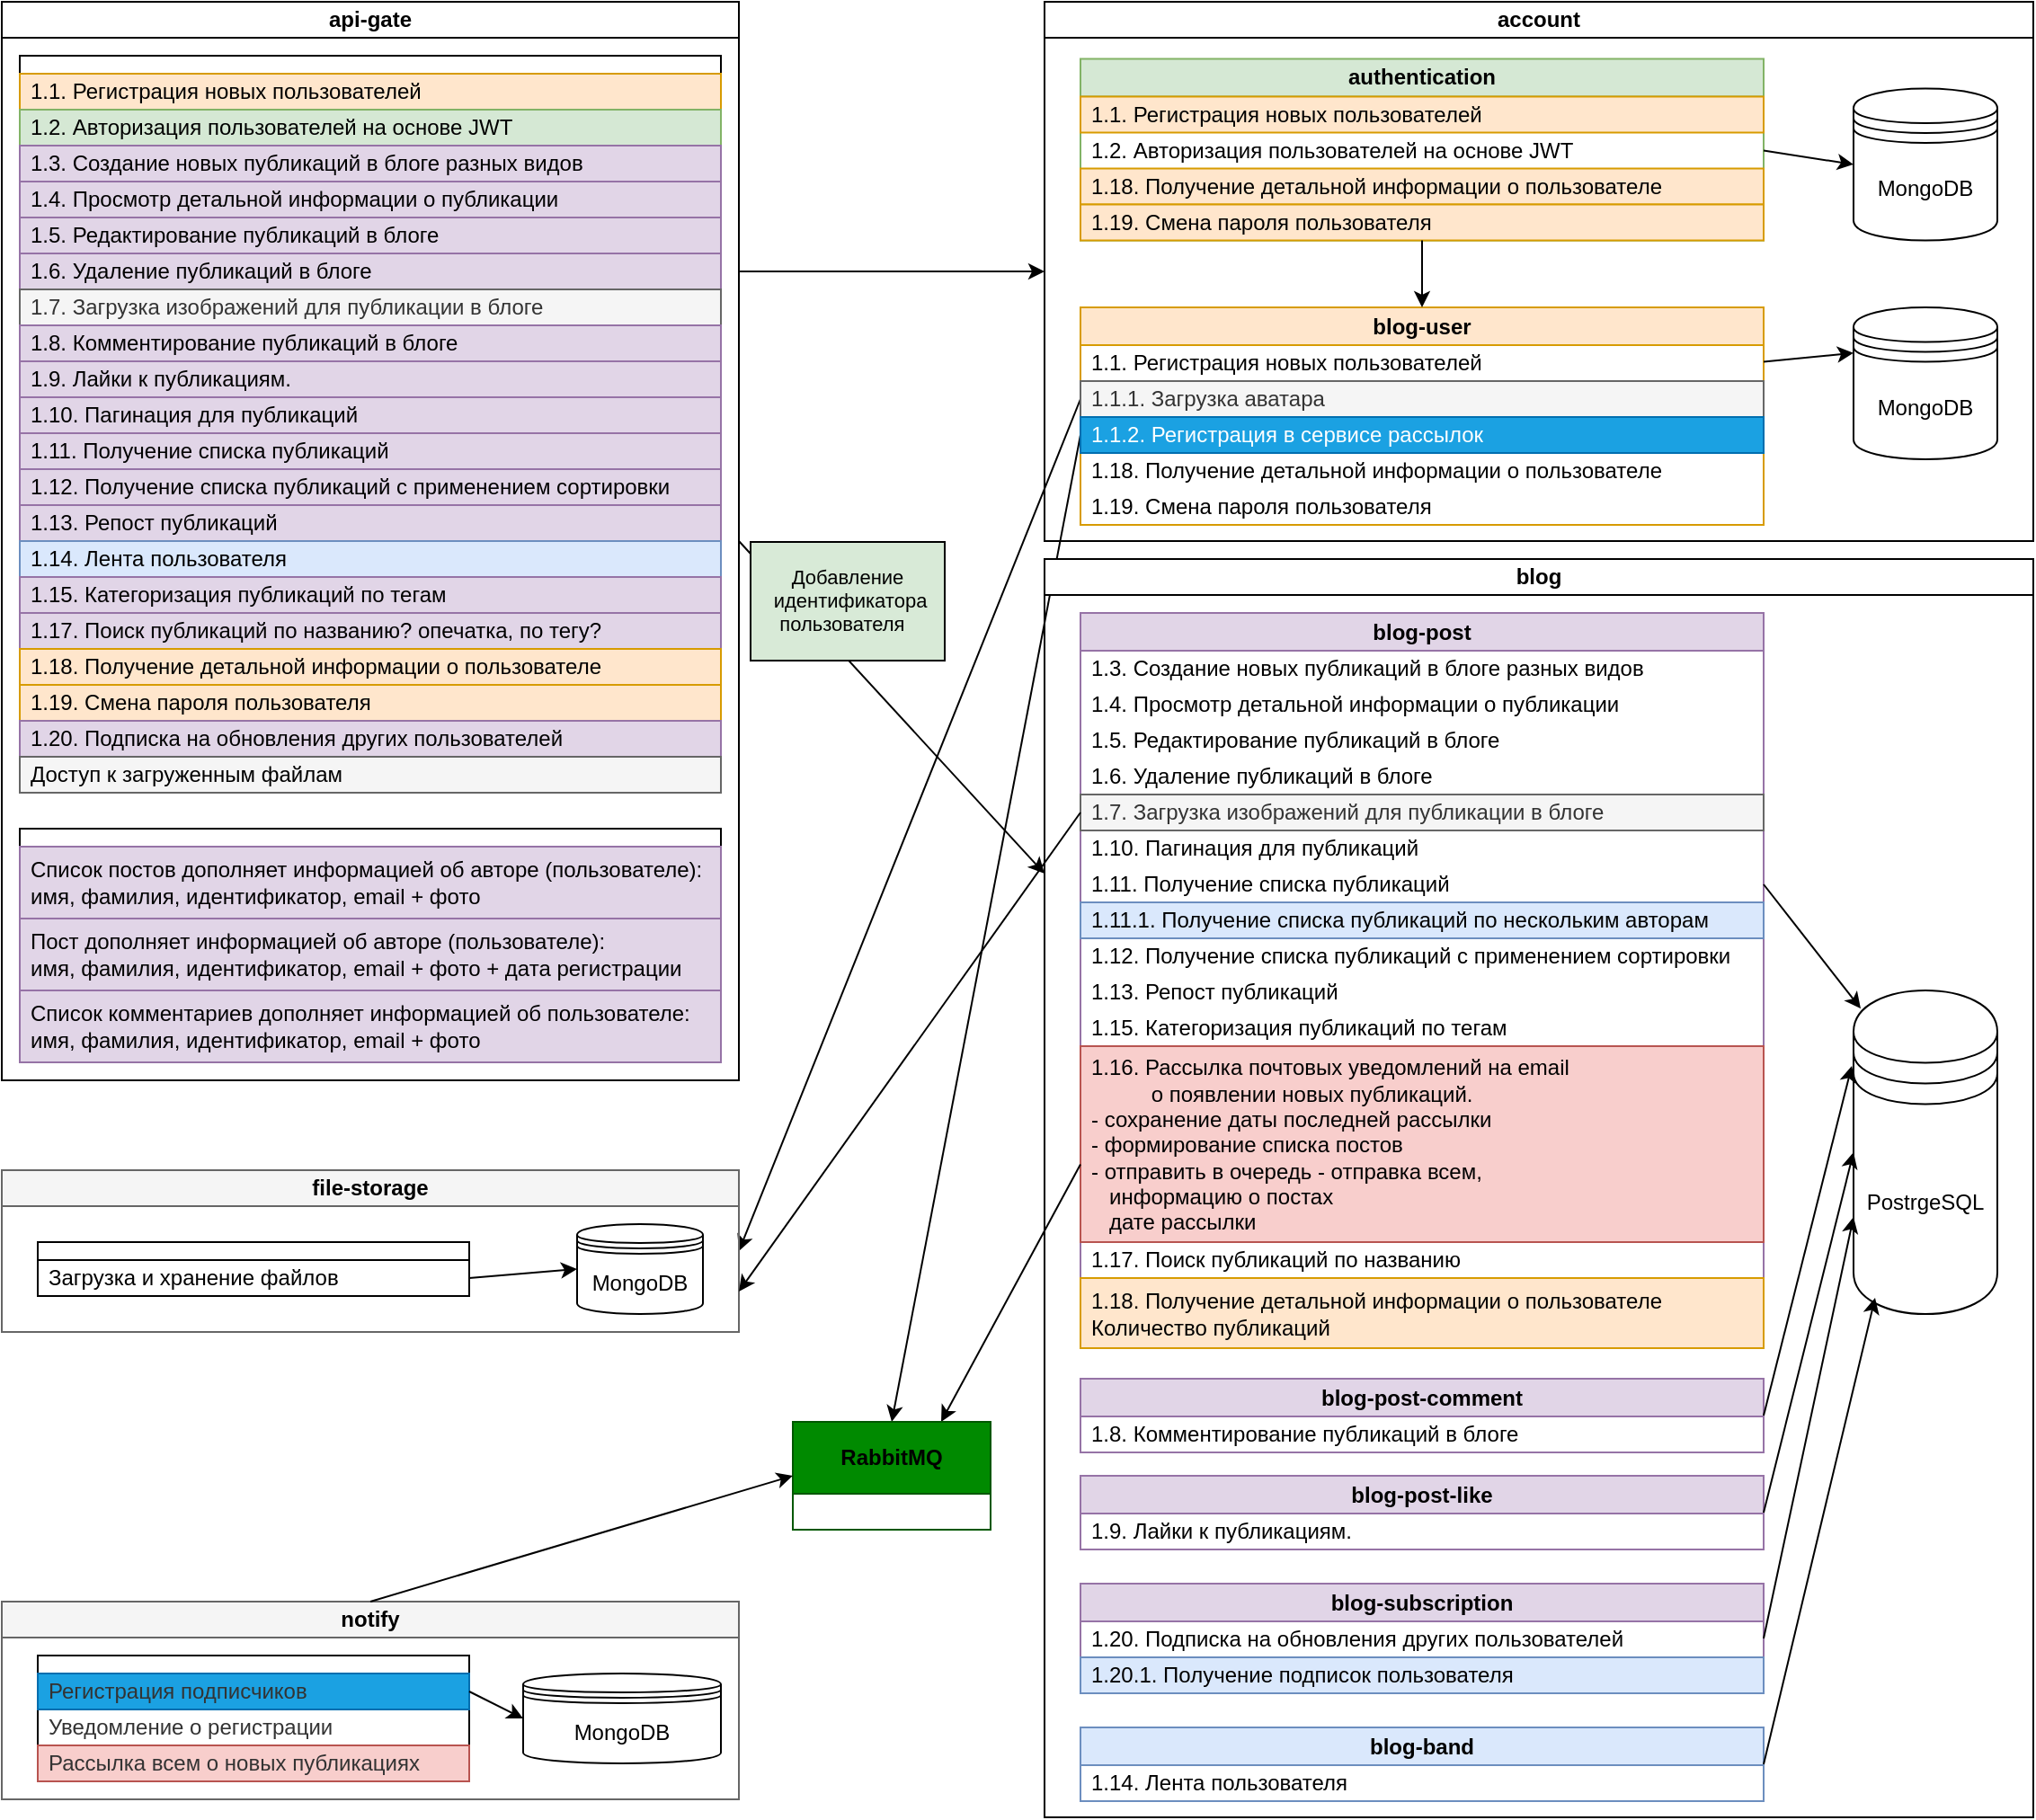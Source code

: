 <mxfile version="26.0.5">
  <diagram name="Страница — 1" id="c0rmzO42i5S5-6AuYbNh">
    <mxGraphModel dx="1434" dy="772" grid="1" gridSize="10" guides="1" tooltips="1" connect="1" arrows="1" fold="1" page="1" pageScale="1" pageWidth="1169" pageHeight="827" math="0" shadow="0">
      <root>
        <mxCell id="0" />
        <mxCell id="1" parent="0" />
        <mxCell id="fOTDyIUjg81vTat3cw3O-68" value="" style="endArrow=classic;html=1;rounded=0;entryX=1;entryY=0.5;entryDx=0;entryDy=0;exitX=0;exitY=0.5;exitDx=0;exitDy=0;" parent="1" source="mZyrV7nt9OkyYfEEB4tD-10" target="fOTDyIUjg81vTat3cw3O-41" edge="1">
          <mxGeometry relative="1" as="geometry">
            <mxPoint x="550" y="530" as="sourcePoint" />
            <mxPoint x="849" y="970" as="targetPoint" />
          </mxGeometry>
        </mxCell>
        <mxCell id="fOTDyIUjg81vTat3cw3O-70" value="" style="endArrow=classic;html=1;rounded=0;exitX=0;exitY=0.5;exitDx=0;exitDy=0;entryX=0.5;entryY=0;entryDx=0;entryDy=0;" parent="1" source="mZyrV7nt9OkyYfEEB4tD-2" target="mZyrV7nt9OkyYfEEB4tD-4" edge="1">
          <mxGeometry relative="1" as="geometry">
            <mxPoint x="800" y="1068" as="sourcePoint" />
            <mxPoint x="849" y="970" as="targetPoint" />
          </mxGeometry>
        </mxCell>
        <mxCell id="Nwkl9uQ9HmGx1w59XUbe-11" value="account" style="swimlane;whiteSpace=wrap;html=1;align=center;fontSize=12;startSize=20;" parent="1" vertex="1">
          <mxGeometry x="600" y="20" width="550" height="300" as="geometry" />
        </mxCell>
        <mxCell id="vsAvf6VTHKERCvfl-qEp-13" value="&lt;span style=&quot;font-weight: 700;&quot;&gt;authentication&lt;/span&gt;" style="swimlane;fontStyle=0;childLayout=stackLayout;horizontal=1;startSize=21;horizontalStack=0;resizeParent=1;resizeParentMax=0;resizeLast=0;collapsible=1;marginBottom=0;whiteSpace=wrap;html=1;movable=1;resizable=1;rotatable=1;deletable=1;editable=1;locked=0;connectable=1;fillColor=#d5e8d4;strokeColor=#82b366;" parent="Nwkl9uQ9HmGx1w59XUbe-11" vertex="1">
          <mxGeometry x="20" y="31.75" width="380" height="101" as="geometry" />
        </mxCell>
        <mxCell id="vsAvf6VTHKERCvfl-qEp-14" value="&lt;font style=&quot;color: rgb(0, 0, 0);&quot;&gt;1.1. Регистрация новых пользователей&lt;/font&gt;" style="text;strokeColor=#d79b00;fillColor=#ffe6cc;align=left;verticalAlign=middle;spacingLeft=4;spacingRight=4;overflow=hidden;points=[[0,0.5],[1,0.5]];portConstraint=eastwest;rotatable=0;whiteSpace=wrap;html=1;" parent="vsAvf6VTHKERCvfl-qEp-13" vertex="1">
          <mxGeometry y="21" width="380" height="20" as="geometry" />
        </mxCell>
        <mxCell id="vsAvf6VTHKERCvfl-qEp-15" value="1.2. Авторизация пользователей на основе JWT" style="text;align=left;verticalAlign=middle;spacingLeft=4;spacingRight=4;overflow=hidden;points=[[0,0.5],[1,0.5]];portConstraint=eastwest;rotatable=0;whiteSpace=wrap;html=1;" parent="vsAvf6VTHKERCvfl-qEp-13" vertex="1">
          <mxGeometry y="41" width="380" height="20" as="geometry" />
        </mxCell>
        <mxCell id="vsAvf6VTHKERCvfl-qEp-16" value="&lt;div style=&quot;text-align: center;&quot;&gt;&lt;span style=&quot;text-wrap-mode: nowrap;&quot;&gt;1.18. Получение детальной информации о пользователе&lt;/span&gt;&lt;/div&gt;" style="text;strokeColor=#d79b00;fillColor=#ffe6cc;align=left;verticalAlign=middle;spacingLeft=4;spacingRight=4;overflow=hidden;points=[[0,0.5],[1,0.5]];portConstraint=eastwest;rotatable=1;whiteSpace=wrap;html=1;movable=1;resizable=1;deletable=1;editable=1;locked=0;connectable=1;" parent="vsAvf6VTHKERCvfl-qEp-13" vertex="1">
          <mxGeometry y="61" width="380" height="20" as="geometry" />
        </mxCell>
        <mxCell id="vsAvf6VTHKERCvfl-qEp-108" value="&lt;div style=&quot;text-align: center;&quot;&gt;&lt;span style=&quot;background-color: transparent; text-wrap-mode: nowrap;&quot;&gt;1.19. Смена пароля пользователя&lt;/span&gt;&lt;/div&gt;" style="text;strokeColor=#d79b00;fillColor=#ffe6cc;align=left;verticalAlign=middle;spacingLeft=4;spacingRight=4;overflow=hidden;points=[[0,0.5],[1,0.5]];portConstraint=eastwest;rotatable=1;whiteSpace=wrap;html=1;movable=1;resizable=1;deletable=1;editable=1;locked=0;connectable=1;" parent="vsAvf6VTHKERCvfl-qEp-13" vertex="1">
          <mxGeometry y="81" width="380" height="20" as="geometry" />
        </mxCell>
        <mxCell id="vsAvf6VTHKERCvfl-qEp-21" value="&lt;span style=&quot;font-weight: 700;&quot;&gt;blog-user&lt;/span&gt;" style="swimlane;fontStyle=0;childLayout=stackLayout;horizontal=1;startSize=21;horizontalStack=0;resizeParent=1;resizeParentMax=0;resizeLast=0;collapsible=1;marginBottom=0;whiteSpace=wrap;html=1;movable=1;resizable=1;rotatable=1;deletable=1;editable=1;locked=0;connectable=1;fillColor=#ffe6cc;strokeColor=#d79b00;" parent="Nwkl9uQ9HmGx1w59XUbe-11" vertex="1">
          <mxGeometry x="20" y="170" width="380" height="121" as="geometry" />
        </mxCell>
        <mxCell id="vsAvf6VTHKERCvfl-qEp-24" value="&lt;font style=&quot;color: rgb(0, 0, 0);&quot;&gt;1.1. Регистрация новых пользователей&lt;/font&gt;" style="text;align=left;verticalAlign=middle;spacingLeft=4;spacingRight=4;overflow=hidden;points=[[0,0.5],[1,0.5]];portConstraint=eastwest;rotatable=0;whiteSpace=wrap;html=1;" parent="vsAvf6VTHKERCvfl-qEp-21" vertex="1">
          <mxGeometry y="21" width="380" height="20" as="geometry" />
        </mxCell>
        <mxCell id="mZyrV7nt9OkyYfEEB4tD-10" value="&lt;span style=&quot;text-wrap-mode: nowrap;&quot;&gt;1.1.1. Загрузка аватара&lt;/span&gt;" style="text;align=left;verticalAlign=middle;spacingLeft=4;spacingRight=4;overflow=hidden;points=[[0,0.5],[1,0.5]];portConstraint=eastwest;rotatable=0;whiteSpace=wrap;html=1;fillColor=#f5f5f5;fontColor=#333333;strokeColor=#666666;" vertex="1" parent="vsAvf6VTHKERCvfl-qEp-21">
          <mxGeometry y="41" width="380" height="20" as="geometry" />
        </mxCell>
        <mxCell id="mZyrV7nt9OkyYfEEB4tD-2" value="&lt;span style=&quot;text-wrap-mode: nowrap;&quot;&gt;1.1.2. Регистрация в сервисе рассылок&lt;/span&gt;" style="text;align=left;verticalAlign=middle;spacingLeft=4;spacingRight=4;overflow=hidden;points=[[0,0.5],[1,0.5]];portConstraint=eastwest;rotatable=0;whiteSpace=wrap;html=1;fillColor=#1ba1e2;fontColor=#ffffff;strokeColor=#006EAF;" vertex="1" parent="vsAvf6VTHKERCvfl-qEp-21">
          <mxGeometry y="61" width="380" height="20" as="geometry" />
        </mxCell>
        <mxCell id="vsAvf6VTHKERCvfl-qEp-98" value="&lt;span style=&quot;text-align: center; text-wrap-mode: nowrap;&quot;&gt;1.18. Получение детальной информации о пользователе&lt;/span&gt;" style="text;align=left;verticalAlign=middle;spacingLeft=4;spacingRight=4;overflow=hidden;points=[[0,0.5],[1,0.5]];portConstraint=eastwest;rotatable=0;whiteSpace=wrap;html=1;" parent="vsAvf6VTHKERCvfl-qEp-21" vertex="1">
          <mxGeometry y="81" width="380" height="20" as="geometry" />
        </mxCell>
        <mxCell id="vsAvf6VTHKERCvfl-qEp-99" value="&lt;span style=&quot;text-align: center; text-wrap-mode: nowrap;&quot;&gt;1.19. Смена пароля пользователя&lt;span style=&quot;white-space: pre;&quot;&gt;&#x9;&lt;/span&gt;&lt;/span&gt;" style="text;align=left;verticalAlign=middle;spacingLeft=4;spacingRight=4;overflow=hidden;points=[[0,0.5],[1,0.5]];portConstraint=eastwest;rotatable=0;whiteSpace=wrap;html=1;" parent="vsAvf6VTHKERCvfl-qEp-21" vertex="1">
          <mxGeometry y="101" width="380" height="20" as="geometry" />
        </mxCell>
        <mxCell id="Nwkl9uQ9HmGx1w59XUbe-8" value="MongoDB" style="shape=datastore;whiteSpace=wrap;html=1;fontSize=12;" parent="Nwkl9uQ9HmGx1w59XUbe-11" vertex="1">
          <mxGeometry x="450" y="170" width="80" height="84.5" as="geometry" />
        </mxCell>
        <mxCell id="vsAvf6VTHKERCvfl-qEp-102" value="" style="endArrow=classic;html=1;rounded=0;entryX=0.5;entryY=0;entryDx=0;entryDy=0;" parent="Nwkl9uQ9HmGx1w59XUbe-11" source="vsAvf6VTHKERCvfl-qEp-13" target="vsAvf6VTHKERCvfl-qEp-21" edge="1">
          <mxGeometry relative="1" as="geometry">
            <mxPoint x="545" y="216" as="sourcePoint" />
            <mxPoint x="685" y="261" as="targetPoint" />
          </mxGeometry>
        </mxCell>
        <mxCell id="vsAvf6VTHKERCvfl-qEp-107" value="" style="endArrow=classic;html=1;rounded=0;exitX=1;exitY=0.5;exitDx=0;exitDy=0;entryX=0;entryY=0.5;entryDx=0;entryDy=0;" parent="Nwkl9uQ9HmGx1w59XUbe-11" source="vsAvf6VTHKERCvfl-qEp-15" target="vsAvf6VTHKERCvfl-qEp-113" edge="1">
          <mxGeometry relative="1" as="geometry">
            <mxPoint x="492" y="252" as="sourcePoint" />
            <mxPoint x="380" y="120" as="targetPoint" />
          </mxGeometry>
        </mxCell>
        <mxCell id="vsAvf6VTHKERCvfl-qEp-112" value="" style="endArrow=classic;html=1;rounded=0;entryX=0;entryY=0.3;entryDx=0;entryDy=0;exitX=1;exitY=0.25;exitDx=0;exitDy=0;" parent="Nwkl9uQ9HmGx1w59XUbe-11" source="vsAvf6VTHKERCvfl-qEp-21" target="Nwkl9uQ9HmGx1w59XUbe-8" edge="1">
          <mxGeometry relative="1" as="geometry">
            <mxPoint x="380" y="180" as="sourcePoint" />
            <mxPoint x="412" y="206" as="targetPoint" />
          </mxGeometry>
        </mxCell>
        <mxCell id="vsAvf6VTHKERCvfl-qEp-113" value="MongoDB" style="shape=datastore;whiteSpace=wrap;html=1;fontSize=12;" parent="Nwkl9uQ9HmGx1w59XUbe-11" vertex="1">
          <mxGeometry x="450" y="48.25" width="80" height="84.5" as="geometry" />
        </mxCell>
        <mxCell id="vsAvf6VTHKERCvfl-qEp-60" value="&lt;b&gt;api-gate&lt;/b&gt;" style="swimlane;whiteSpace=wrap;html=1;align=center;fontSize=12;startSize=20;" parent="1" vertex="1">
          <mxGeometry x="20" y="20" width="410" height="600" as="geometry" />
        </mxCell>
        <mxCell id="vsAvf6VTHKERCvfl-qEp-4" value="" style="swimlane;fontStyle=0;childLayout=stackLayout;horizontal=1;startSize=10;horizontalStack=0;resizeParent=1;resizeParentMax=0;resizeLast=0;collapsible=1;marginBottom=0;whiteSpace=wrap;html=1;movable=1;resizable=1;rotatable=1;deletable=1;editable=1;locked=0;connectable=1;" parent="vsAvf6VTHKERCvfl-qEp-60" vertex="1">
          <mxGeometry x="10" y="30" width="390" height="410" as="geometry" />
        </mxCell>
        <mxCell id="vsAvf6VTHKERCvfl-qEp-5" value="&lt;font style=&quot;color: rgb(0, 0, 0);&quot;&gt;1.1. Регистрация новых пользователей&lt;/font&gt;" style="text;strokeColor=#d79b00;fillColor=#ffe6cc;align=left;verticalAlign=middle;spacingLeft=4;spacingRight=4;overflow=hidden;points=[[0,0.5],[1,0.5]];portConstraint=eastwest;rotatable=0;whiteSpace=wrap;html=1;direction=south;" parent="vsAvf6VTHKERCvfl-qEp-4" vertex="1">
          <mxGeometry y="10" width="390" height="20" as="geometry" />
        </mxCell>
        <mxCell id="vsAvf6VTHKERCvfl-qEp-6" value="1.2. Авторизация пользователей на основе JWT" style="text;strokeColor=#82b366;fillColor=#d5e8d4;align=left;verticalAlign=middle;spacingLeft=4;spacingRight=4;overflow=hidden;points=[[0,0.5],[1,0.5]];portConstraint=eastwest;rotatable=0;whiteSpace=wrap;html=1;" parent="vsAvf6VTHKERCvfl-qEp-4" vertex="1">
          <mxGeometry y="30" width="390" height="20" as="geometry" />
        </mxCell>
        <mxCell id="vsAvf6VTHKERCvfl-qEp-8" value="&lt;span style=&quot;text-wrap-mode: nowrap;&quot;&gt;1.3. Создание новых публикаций в блоге разных видов&lt;/span&gt;" style="text;strokeColor=#9673a6;fillColor=#e1d5e7;align=left;verticalAlign=middle;spacingLeft=4;spacingRight=4;overflow=hidden;points=[[0,0.5],[1,0.5]];portConstraint=eastwest;rotatable=0;whiteSpace=wrap;html=1;" parent="vsAvf6VTHKERCvfl-qEp-4" vertex="1">
          <mxGeometry y="50" width="390" height="20" as="geometry" />
        </mxCell>
        <mxCell id="vsAvf6VTHKERCvfl-qEp-137" value="&lt;span style=&quot;text-wrap-mode: nowrap;&quot;&gt;1.4. Просмотр детальной информации о публикации&lt;/span&gt;" style="text;strokeColor=#9673a6;fillColor=#e1d5e7;align=left;verticalAlign=middle;spacingLeft=4;spacingRight=4;overflow=hidden;points=[[0,0.5],[1,0.5]];portConstraint=eastwest;rotatable=0;whiteSpace=wrap;html=1;" parent="vsAvf6VTHKERCvfl-qEp-4" vertex="1">
          <mxGeometry y="70" width="390" height="20" as="geometry" />
        </mxCell>
        <mxCell id="vsAvf6VTHKERCvfl-qEp-152" value="&lt;span style=&quot;text-wrap-mode: nowrap;&quot;&gt;1.5. Редактирование публикаций в блоге&lt;/span&gt;" style="text;align=left;verticalAlign=middle;spacingLeft=4;spacingRight=4;overflow=hidden;points=[[0,0.5],[1,0.5]];portConstraint=eastwest;rotatable=0;whiteSpace=wrap;html=1;fillColor=#e1d5e7;strokeColor=#9673a6;" parent="vsAvf6VTHKERCvfl-qEp-4" vertex="1">
          <mxGeometry y="90" width="390" height="20" as="geometry" />
        </mxCell>
        <mxCell id="vsAvf6VTHKERCvfl-qEp-153" value="&lt;div style=&quot;text-wrap-mode: nowrap;&quot;&gt;1.6. Удаление публикаций в блоге&lt;/div&gt;" style="text;align=left;verticalAlign=middle;spacingLeft=4;spacingRight=4;overflow=hidden;points=[[0,0.5],[1,0.5]];portConstraint=eastwest;rotatable=0;whiteSpace=wrap;html=1;fillColor=#e1d5e7;strokeColor=#9673a6;" parent="vsAvf6VTHKERCvfl-qEp-4" vertex="1">
          <mxGeometry y="110" width="390" height="20" as="geometry" />
        </mxCell>
        <mxCell id="vsAvf6VTHKERCvfl-qEp-154" value="&lt;span style=&quot;text-wrap-mode: nowrap;&quot;&gt;1.7. Загрузка изображений для публикации в блоге&lt;/span&gt;" style="text;align=left;verticalAlign=middle;spacingLeft=4;spacingRight=4;overflow=hidden;points=[[0,0.5],[1,0.5]];portConstraint=eastwest;rotatable=0;whiteSpace=wrap;html=1;fillColor=#f5f5f5;fontColor=#333333;strokeColor=#666666;" parent="vsAvf6VTHKERCvfl-qEp-4" vertex="1">
          <mxGeometry y="130" width="390" height="20" as="geometry" />
        </mxCell>
        <mxCell id="vsAvf6VTHKERCvfl-qEp-189" value="&lt;span style=&quot;text-wrap-mode: nowrap;&quot;&gt;1.8. Комментирование публикаций в блоге&lt;/span&gt;" style="text;align=left;verticalAlign=middle;spacingLeft=4;spacingRight=4;overflow=hidden;points=[[0,0.5],[1,0.5]];portConstraint=eastwest;rotatable=0;whiteSpace=wrap;html=1;fillColor=#e1d5e7;strokeColor=#9673a6;" parent="vsAvf6VTHKERCvfl-qEp-4" vertex="1">
          <mxGeometry y="150" width="390" height="20" as="geometry" />
        </mxCell>
        <mxCell id="fOTDyIUjg81vTat3cw3O-25" value="&lt;span style=&quot;text-wrap-mode: nowrap;&quot;&gt;1.9. Лайки к публикациям.&lt;/span&gt;" style="text;align=left;verticalAlign=middle;spacingLeft=4;spacingRight=4;overflow=hidden;points=[[0,0.5],[1,0.5]];portConstraint=eastwest;rotatable=0;whiteSpace=wrap;html=1;fillColor=#e1d5e7;strokeColor=#9673a6;" parent="vsAvf6VTHKERCvfl-qEp-4" vertex="1">
          <mxGeometry y="170" width="390" height="20" as="geometry" />
        </mxCell>
        <mxCell id="vsAvf6VTHKERCvfl-qEp-155" value="&lt;span style=&quot;text-wrap-mode: nowrap;&quot;&gt;1.10. Пагинация для публикаций&lt;/span&gt;" style="text;align=left;verticalAlign=middle;spacingLeft=4;spacingRight=4;overflow=hidden;points=[[0,0.5],[1,0.5]];portConstraint=eastwest;rotatable=0;whiteSpace=wrap;html=1;fillColor=#e1d5e7;strokeColor=#9673a6;" parent="vsAvf6VTHKERCvfl-qEp-4" vertex="1">
          <mxGeometry y="190" width="390" height="20" as="geometry" />
        </mxCell>
        <mxCell id="vsAvf6VTHKERCvfl-qEp-156" value="&lt;span style=&quot;text-wrap-mode: nowrap;&quot;&gt;1.11. Получение списка публикаций&lt;/span&gt;" style="text;align=left;verticalAlign=middle;spacingLeft=4;spacingRight=4;overflow=hidden;points=[[0,0.5],[1,0.5]];portConstraint=eastwest;rotatable=0;whiteSpace=wrap;html=1;fillColor=#e1d5e7;strokeColor=#9673a6;" parent="vsAvf6VTHKERCvfl-qEp-4" vertex="1">
          <mxGeometry y="210" width="390" height="20" as="geometry" />
        </mxCell>
        <mxCell id="vsAvf6VTHKERCvfl-qEp-157" value="&lt;span style=&quot;text-wrap-mode: nowrap;&quot;&gt;1.12. Получение списка публикаций с применением сортировки&lt;/span&gt;" style="text;align=left;verticalAlign=middle;spacingLeft=4;spacingRight=4;overflow=hidden;points=[[0,0.5],[1,0.5]];portConstraint=eastwest;rotatable=0;whiteSpace=wrap;html=1;fillColor=#e1d5e7;strokeColor=#9673a6;" parent="vsAvf6VTHKERCvfl-qEp-4" vertex="1">
          <mxGeometry y="230" width="390" height="20" as="geometry" />
        </mxCell>
        <mxCell id="vsAvf6VTHKERCvfl-qEp-158" value="&lt;span style=&quot;text-wrap-mode: nowrap;&quot;&gt;1.13. Репост публикаций&lt;/span&gt;" style="text;align=left;verticalAlign=middle;spacingLeft=4;spacingRight=4;overflow=hidden;points=[[0,0.5],[1,0.5]];portConstraint=eastwest;rotatable=0;whiteSpace=wrap;html=1;fillColor=#e1d5e7;strokeColor=#9673a6;" parent="vsAvf6VTHKERCvfl-qEp-4" vertex="1">
          <mxGeometry y="250" width="390" height="20" as="geometry" />
        </mxCell>
        <mxCell id="fOTDyIUjg81vTat3cw3O-29" value="&lt;span style=&quot;text-wrap-mode: nowrap;&quot;&gt;1.14. Лента пользователя&lt;/span&gt;" style="text;align=left;verticalAlign=middle;spacingLeft=4;spacingRight=4;overflow=hidden;points=[[0,0.5],[1,0.5]];portConstraint=eastwest;rotatable=0;whiteSpace=wrap;html=1;fillColor=#dae8fc;strokeColor=#6c8ebf;" parent="vsAvf6VTHKERCvfl-qEp-4" vertex="1">
          <mxGeometry y="270" width="390" height="20" as="geometry" />
        </mxCell>
        <mxCell id="vsAvf6VTHKERCvfl-qEp-159" value="&lt;span style=&quot;text-wrap-mode: nowrap;&quot;&gt;1.15. Категоризация публикаций по тегам&lt;/span&gt;" style="text;align=left;verticalAlign=middle;spacingLeft=4;spacingRight=4;overflow=hidden;points=[[0,0.5],[1,0.5]];portConstraint=eastwest;rotatable=0;whiteSpace=wrap;html=1;fillColor=#e1d5e7;strokeColor=#9673a6;" parent="vsAvf6VTHKERCvfl-qEp-4" vertex="1">
          <mxGeometry y="290" width="390" height="20" as="geometry" />
        </mxCell>
        <mxCell id="vsAvf6VTHKERCvfl-qEp-160" value="&lt;span style=&quot;text-wrap-mode: nowrap;&quot;&gt;1.17. Поиск публикаций по названию? опечатка, по тегу?&lt;/span&gt;" style="text;align=left;verticalAlign=middle;spacingLeft=4;spacingRight=4;overflow=hidden;points=[[0,0.5],[1,0.5]];portConstraint=eastwest;rotatable=0;whiteSpace=wrap;html=1;fillColor=#e1d5e7;strokeColor=#9673a6;" parent="vsAvf6VTHKERCvfl-qEp-4" vertex="1">
          <mxGeometry y="310" width="390" height="20" as="geometry" />
        </mxCell>
        <mxCell id="vsAvf6VTHKERCvfl-qEp-73" value="&lt;span style=&quot;text-align: center; text-wrap-mode: nowrap;&quot;&gt;1.18. Получение детальной информации о пользователе&lt;/span&gt;" style="text;strokeColor=#d79b00;fillColor=#ffe6cc;align=left;verticalAlign=middle;spacingLeft=4;spacingRight=4;overflow=hidden;points=[[0,0.5],[1,0.5]];portConstraint=eastwest;rotatable=0;whiteSpace=wrap;html=1;" parent="vsAvf6VTHKERCvfl-qEp-4" vertex="1">
          <mxGeometry y="330" width="390" height="20" as="geometry" />
        </mxCell>
        <mxCell id="vsAvf6VTHKERCvfl-qEp-74" value="&lt;span style=&quot;text-align: center; text-wrap-mode: nowrap;&quot;&gt;1.19. Смена пароля пользователя&lt;/span&gt;" style="text;strokeColor=#d79b00;fillColor=#ffe6cc;align=left;verticalAlign=middle;spacingLeft=4;spacingRight=4;overflow=hidden;points=[[0,0.5],[1,0.5]];portConstraint=eastwest;rotatable=0;whiteSpace=wrap;html=1;" parent="vsAvf6VTHKERCvfl-qEp-4" vertex="1">
          <mxGeometry y="350" width="390" height="20" as="geometry" />
        </mxCell>
        <mxCell id="fOTDyIUjg81vTat3cw3O-28" value="&lt;span style=&quot;text-wrap-mode: nowrap;&quot;&gt;1.20. Подписка на обновления других пользователей&lt;/span&gt;" style="text;align=left;verticalAlign=middle;spacingLeft=4;spacingRight=4;overflow=hidden;points=[[0,0.5],[1,0.5]];portConstraint=eastwest;rotatable=0;whiteSpace=wrap;html=1;fillColor=#e1d5e7;strokeColor=#9673a6;" parent="vsAvf6VTHKERCvfl-qEp-4" vertex="1">
          <mxGeometry y="370" width="390" height="20" as="geometry" />
        </mxCell>
        <mxCell id="fOTDyIUjg81vTat3cw3O-40" value="&lt;span style=&quot;color: rgb(0, 0, 0); text-wrap-mode: nowrap;&quot;&gt;Доступ к загруженным файлам&lt;/span&gt;" style="text;align=left;verticalAlign=middle;spacingLeft=4;spacingRight=4;overflow=hidden;points=[[0,0.5],[1,0.5]];portConstraint=eastwest;rotatable=0;whiteSpace=wrap;html=1;fillColor=#f5f5f5;fontColor=#333333;strokeColor=#666666;" parent="vsAvf6VTHKERCvfl-qEp-4" vertex="1">
          <mxGeometry y="390" width="390" height="20" as="geometry" />
        </mxCell>
        <mxCell id="vsAvf6VTHKERCvfl-qEp-161" value="" style="swimlane;fontStyle=0;childLayout=stackLayout;horizontal=1;startSize=10;horizontalStack=0;resizeParent=1;resizeParentMax=0;resizeLast=0;collapsible=1;marginBottom=0;whiteSpace=wrap;html=1;movable=1;resizable=1;rotatable=1;deletable=1;editable=1;locked=0;connectable=1;" parent="vsAvf6VTHKERCvfl-qEp-60" vertex="1">
          <mxGeometry x="10" y="460" width="390" height="130" as="geometry" />
        </mxCell>
        <mxCell id="vsAvf6VTHKERCvfl-qEp-184" value="&lt;span style=&quot;text-wrap-mode: nowrap;&quot;&gt;Список постов дополняет информацией об авторе (пользователе):&lt;/span&gt;&lt;div&gt;&lt;span style=&quot;text-wrap-mode: nowrap;&quot;&gt;имя, фамилия, идентификатор, email + фото&lt;/span&gt;&lt;/div&gt;" style="text;align=left;verticalAlign=middle;spacingLeft=4;spacingRight=4;overflow=hidden;points=[[0,0.5],[1,0.5]];portConstraint=eastwest;rotatable=0;whiteSpace=wrap;html=1;fillColor=#e1d5e7;strokeColor=#9673a6;" parent="vsAvf6VTHKERCvfl-qEp-161" vertex="1">
          <mxGeometry y="10" width="390" height="40" as="geometry" />
        </mxCell>
        <mxCell id="vsAvf6VTHKERCvfl-qEp-186" value="&lt;span style=&quot;text-wrap-mode: nowrap;&quot;&gt;Пост дополняет информацией об авторе (пользователе):&lt;/span&gt;&lt;div&gt;&lt;span style=&quot;text-wrap-mode: nowrap;&quot;&gt;имя, фамилия, идентификатор, email + фото + дата регистрации&lt;/span&gt;&lt;/div&gt;" style="text;align=left;verticalAlign=middle;spacingLeft=4;spacingRight=4;overflow=hidden;points=[[0,0.5],[1,0.5]];portConstraint=eastwest;rotatable=0;whiteSpace=wrap;html=1;fillColor=#e1d5e7;strokeColor=#9673a6;" parent="vsAvf6VTHKERCvfl-qEp-161" vertex="1">
          <mxGeometry y="50" width="390" height="40" as="geometry" />
        </mxCell>
        <mxCell id="vsAvf6VTHKERCvfl-qEp-174" value="&lt;span style=&quot;text-wrap-mode: nowrap;&quot;&gt;Список комментариев дополняет информацией об пользователе:&lt;/span&gt;&lt;div&gt;&lt;span style=&quot;text-wrap-mode: nowrap;&quot;&gt;имя, фамилия, идентификатор, email + фото&lt;/span&gt;&lt;/div&gt;" style="text;align=left;verticalAlign=middle;spacingLeft=4;spacingRight=4;overflow=hidden;points=[[0,0.5],[1,0.5]];portConstraint=eastwest;rotatable=0;whiteSpace=wrap;html=1;fillColor=#e1d5e7;strokeColor=#9673a6;" parent="vsAvf6VTHKERCvfl-qEp-161" vertex="1">
          <mxGeometry y="90" width="390" height="40" as="geometry" />
        </mxCell>
        <mxCell id="vsAvf6VTHKERCvfl-qEp-114" value="" style="endArrow=classic;html=1;rounded=0;entryX=0;entryY=0.5;entryDx=0;entryDy=0;exitX=1;exitY=0.25;exitDx=0;exitDy=0;" parent="1" source="vsAvf6VTHKERCvfl-qEp-60" target="Nwkl9uQ9HmGx1w59XUbe-11" edge="1">
          <mxGeometry relative="1" as="geometry">
            <mxPoint x="270" y="430" as="sourcePoint" />
            <mxPoint x="760" y="650" as="targetPoint" />
          </mxGeometry>
        </mxCell>
        <mxCell id="vsAvf6VTHKERCvfl-qEp-115" value="blog" style="swimlane;whiteSpace=wrap;html=1;align=center;fontSize=12;startSize=20;" parent="1" vertex="1">
          <mxGeometry x="600" y="330" width="550" height="700" as="geometry" />
        </mxCell>
        <mxCell id="vsAvf6VTHKERCvfl-qEp-116" value="&lt;span style=&quot;font-weight: 700;&quot;&gt;blog-post&lt;/span&gt;" style="swimlane;fontStyle=0;childLayout=stackLayout;horizontal=1;startSize=21;horizontalStack=0;resizeParent=1;resizeParentMax=0;resizeLast=0;collapsible=1;marginBottom=0;whiteSpace=wrap;html=1;movable=1;resizable=1;rotatable=1;deletable=1;editable=1;locked=0;connectable=1;fillColor=#e1d5e7;strokeColor=#9673a6;" parent="vsAvf6VTHKERCvfl-qEp-115" vertex="1">
          <mxGeometry x="20" y="30" width="380" height="409" as="geometry" />
        </mxCell>
        <mxCell id="vsAvf6VTHKERCvfl-qEp-117" value="&lt;span style=&quot;text-wrap-mode: nowrap;&quot;&gt;1.3. Создание новых публикаций в блоге разных видов&lt;/span&gt;" style="text;align=left;verticalAlign=middle;spacingLeft=4;spacingRight=4;overflow=hidden;points=[[0,0.5],[1,0.5]];portConstraint=eastwest;rotatable=0;whiteSpace=wrap;html=1;" parent="vsAvf6VTHKERCvfl-qEp-116" vertex="1">
          <mxGeometry y="21" width="380" height="20" as="geometry" />
        </mxCell>
        <mxCell id="vsAvf6VTHKERCvfl-qEp-141" value="&lt;span style=&quot;text-wrap-mode: nowrap;&quot;&gt;1.4. Просмотр детальной информации о публикации&lt;/span&gt;" style="text;align=left;verticalAlign=middle;spacingLeft=4;spacingRight=4;overflow=hidden;points=[[0,0.5],[1,0.5]];portConstraint=eastwest;rotatable=0;whiteSpace=wrap;html=1;" parent="vsAvf6VTHKERCvfl-qEp-116" vertex="1">
          <mxGeometry y="41" width="380" height="20" as="geometry" />
        </mxCell>
        <mxCell id="vsAvf6VTHKERCvfl-qEp-118" value="&lt;span style=&quot;text-wrap-mode: nowrap;&quot;&gt;1.5. Редактирование публикаций в блоге&lt;/span&gt;" style="text;align=left;verticalAlign=middle;spacingLeft=4;spacingRight=4;overflow=hidden;points=[[0,0.5],[1,0.5]];portConstraint=eastwest;rotatable=0;whiteSpace=wrap;html=1;" parent="vsAvf6VTHKERCvfl-qEp-116" vertex="1">
          <mxGeometry y="61" width="380" height="20" as="geometry" />
        </mxCell>
        <mxCell id="vsAvf6VTHKERCvfl-qEp-142" value="&lt;div style=&quot;text-wrap-mode: nowrap;&quot;&gt;1.6. Удаление публикаций в блоге&lt;/div&gt;" style="text;align=left;verticalAlign=middle;spacingLeft=4;spacingRight=4;overflow=hidden;points=[[0,0.5],[1,0.5]];portConstraint=eastwest;rotatable=0;whiteSpace=wrap;html=1;" parent="vsAvf6VTHKERCvfl-qEp-116" vertex="1">
          <mxGeometry y="81" width="380" height="20" as="geometry" />
        </mxCell>
        <mxCell id="vsAvf6VTHKERCvfl-qEp-143" value="&lt;span style=&quot;text-wrap-mode: nowrap;&quot;&gt;1.7. Загрузка изображений для публикации в блоге&lt;/span&gt;" style="text;align=left;verticalAlign=middle;spacingLeft=4;spacingRight=4;overflow=hidden;points=[[0,0.5],[1,0.5]];portConstraint=eastwest;rotatable=0;whiteSpace=wrap;html=1;fillColor=#f5f5f5;fontColor=#333333;strokeColor=#666666;" parent="vsAvf6VTHKERCvfl-qEp-116" vertex="1">
          <mxGeometry y="101" width="380" height="20" as="geometry" />
        </mxCell>
        <mxCell id="vsAvf6VTHKERCvfl-qEp-144" value="&lt;span style=&quot;text-wrap-mode: nowrap;&quot;&gt;1.10. Пагинация для публикаций&lt;/span&gt;" style="text;align=left;verticalAlign=middle;spacingLeft=4;spacingRight=4;overflow=hidden;points=[[0,0.5],[1,0.5]];portConstraint=eastwest;rotatable=0;whiteSpace=wrap;html=1;" parent="vsAvf6VTHKERCvfl-qEp-116" vertex="1">
          <mxGeometry y="121" width="380" height="20" as="geometry" />
        </mxCell>
        <mxCell id="vsAvf6VTHKERCvfl-qEp-145" value="&lt;span style=&quot;text-wrap-mode: nowrap;&quot;&gt;1.11. Получение списка публикаций&lt;/span&gt;" style="text;align=left;verticalAlign=middle;spacingLeft=4;spacingRight=4;overflow=hidden;points=[[0,0.5],[1,0.5]];portConstraint=eastwest;rotatable=0;whiteSpace=wrap;html=1;" parent="vsAvf6VTHKERCvfl-qEp-116" vertex="1">
          <mxGeometry y="141" width="380" height="20" as="geometry" />
        </mxCell>
        <mxCell id="fOTDyIUjg81vTat3cw3O-36" value="&lt;span style=&quot;text-wrap-mode: nowrap;&quot;&gt;1.11.1. Получение списка публикаций по нескольким авторам&lt;/span&gt;" style="text;align=left;verticalAlign=middle;spacingLeft=4;spacingRight=4;overflow=hidden;points=[[0,0.5],[1,0.5]];portConstraint=eastwest;rotatable=0;whiteSpace=wrap;html=1;fillColor=#dae8fc;strokeColor=#6c8ebf;" parent="vsAvf6VTHKERCvfl-qEp-116" vertex="1">
          <mxGeometry y="161" width="380" height="20" as="geometry" />
        </mxCell>
        <mxCell id="vsAvf6VTHKERCvfl-qEp-146" value="&lt;span style=&quot;text-wrap-mode: nowrap;&quot;&gt;1.12. Получение списка публикаций с применением сортировки&lt;/span&gt;" style="text;align=left;verticalAlign=middle;spacingLeft=4;spacingRight=4;overflow=hidden;points=[[0,0.5],[1,0.5]];portConstraint=eastwest;rotatable=0;whiteSpace=wrap;html=1;" parent="vsAvf6VTHKERCvfl-qEp-116" vertex="1">
          <mxGeometry y="181" width="380" height="20" as="geometry" />
        </mxCell>
        <mxCell id="vsAvf6VTHKERCvfl-qEp-147" value="&lt;span style=&quot;text-wrap-mode: nowrap;&quot;&gt;1.13. Репост публикаций&lt;/span&gt;" style="text;align=left;verticalAlign=middle;spacingLeft=4;spacingRight=4;overflow=hidden;points=[[0,0.5],[1,0.5]];portConstraint=eastwest;rotatable=0;whiteSpace=wrap;html=1;" parent="vsAvf6VTHKERCvfl-qEp-116" vertex="1">
          <mxGeometry y="201" width="380" height="20" as="geometry" />
        </mxCell>
        <mxCell id="vsAvf6VTHKERCvfl-qEp-148" value="&lt;span style=&quot;text-wrap-mode: nowrap;&quot;&gt;1.15. Категоризация публикаций по тегам&lt;/span&gt;" style="text;align=left;verticalAlign=middle;spacingLeft=4;spacingRight=4;overflow=hidden;points=[[0,0.5],[1,0.5]];portConstraint=eastwest;rotatable=0;whiteSpace=wrap;html=1;" parent="vsAvf6VTHKERCvfl-qEp-116" vertex="1">
          <mxGeometry y="221" width="380" height="20" as="geometry" />
        </mxCell>
        <mxCell id="fOTDyIUjg81vTat3cw3O-37" value="&lt;span style=&quot;text-align: center; text-wrap-mode: nowrap;&quot;&gt;1.16. Рассылка почтовых уведомлений на email&lt;/span&gt;&lt;div&gt;&lt;span style=&quot;text-align: center; text-wrap-mode: nowrap;&quot;&gt;&amp;nbsp; &amp;nbsp; &amp;nbsp; &amp;nbsp; &amp;nbsp; о появлении новых публикаций.&lt;/span&gt;&lt;/div&gt;&lt;div&gt;&lt;span style=&quot;text-align: center; text-wrap-mode: nowrap;&quot;&gt;- сохранение даты последней рассылки&lt;/span&gt;&lt;/div&gt;&lt;div&gt;&lt;span style=&quot;text-align: center; text-wrap-mode: nowrap;&quot;&gt;- формирование списка постов&lt;/span&gt;&lt;/div&gt;&lt;div&gt;&lt;span style=&quot;text-align: center; text-wrap-mode: nowrap;&quot;&gt;- отправить в очередь - отправка всем,&amp;nbsp;&lt;/span&gt;&lt;/div&gt;&lt;div&gt;&lt;span style=&quot;text-align: center; text-wrap-mode: nowrap;&quot;&gt;&amp;nbsp; &amp;nbsp;информацию о постах&amp;nbsp;&lt;/span&gt;&lt;/div&gt;&lt;div&gt;&lt;span style=&quot;text-align: center; text-wrap-mode: nowrap;&quot;&gt;&amp;nbsp; &amp;nbsp;дате рассылки&lt;/span&gt;&lt;/div&gt;" style="text;align=left;verticalAlign=middle;spacingLeft=4;spacingRight=4;overflow=hidden;points=[[0,0.5],[1,0.5]];portConstraint=eastwest;rotatable=0;whiteSpace=wrap;html=1;fillColor=#f8cecc;strokeColor=#b85450;" parent="vsAvf6VTHKERCvfl-qEp-116" vertex="1">
          <mxGeometry y="241" width="380" height="109" as="geometry" />
        </mxCell>
        <mxCell id="vsAvf6VTHKERCvfl-qEp-149" value="&lt;span style=&quot;text-wrap-mode: nowrap;&quot;&gt;1.17. Поиск публикаций по названию&lt;/span&gt;" style="text;align=left;verticalAlign=middle;spacingLeft=4;spacingRight=4;overflow=hidden;points=[[0,0.5],[1,0.5]];portConstraint=eastwest;rotatable=0;whiteSpace=wrap;html=1;" parent="vsAvf6VTHKERCvfl-qEp-116" vertex="1">
          <mxGeometry y="350" width="380" height="20" as="geometry" />
        </mxCell>
        <mxCell id="vsAvf6VTHKERCvfl-qEp-151" value="&lt;span style=&quot;text-align: center; text-wrap-mode: nowrap;&quot;&gt;1.18. Получение детальной информации о пользователе&lt;/span&gt;&lt;div&gt;&lt;span style=&quot;text-align: center; text-wrap-mode: nowrap;&quot;&gt;Количество публикаций&lt;/span&gt;&lt;/div&gt;" style="text;strokeColor=#d79b00;fillColor=#ffe6cc;align=left;verticalAlign=middle;spacingLeft=4;spacingRight=4;overflow=hidden;points=[[0,0.5],[1,0.5]];portConstraint=eastwest;rotatable=0;whiteSpace=wrap;html=1;" parent="vsAvf6VTHKERCvfl-qEp-116" vertex="1">
          <mxGeometry y="370" width="380" height="39" as="geometry" />
        </mxCell>
        <mxCell id="vsAvf6VTHKERCvfl-qEp-128" value="" style="endArrow=classic;html=1;rounded=0;exitX=1;exitY=0.5;exitDx=0;exitDy=0;entryX=0.05;entryY=0.056;entryDx=0;entryDy=0;entryPerimeter=0;" parent="vsAvf6VTHKERCvfl-qEp-115" source="vsAvf6VTHKERCvfl-qEp-145" target="vsAvf6VTHKERCvfl-qEp-131" edge="1">
          <mxGeometry relative="1" as="geometry">
            <mxPoint x="492" y="252" as="sourcePoint" />
            <mxPoint x="380" y="120" as="targetPoint" />
          </mxGeometry>
        </mxCell>
        <mxCell id="vsAvf6VTHKERCvfl-qEp-131" value="PostrgeSQL" style="shape=datastore;whiteSpace=wrap;html=1;fontSize=12;" parent="vsAvf6VTHKERCvfl-qEp-115" vertex="1">
          <mxGeometry x="450" y="240" width="80" height="180" as="geometry" />
        </mxCell>
        <mxCell id="vsAvf6VTHKERCvfl-qEp-180" value="&lt;span style=&quot;font-weight: 700;&quot;&gt;blog-post-comment&lt;/span&gt;" style="swimlane;fontStyle=0;childLayout=stackLayout;horizontal=1;startSize=21;horizontalStack=0;resizeParent=1;resizeParentMax=0;resizeLast=0;collapsible=1;marginBottom=0;whiteSpace=wrap;html=1;movable=1;resizable=1;rotatable=1;deletable=1;editable=1;locked=0;connectable=1;fillColor=#e1d5e7;strokeColor=#9673a6;" parent="vsAvf6VTHKERCvfl-qEp-115" vertex="1">
          <mxGeometry x="20" y="456" width="380" height="41" as="geometry" />
        </mxCell>
        <mxCell id="vsAvf6VTHKERCvfl-qEp-183" value="&lt;span style=&quot;text-wrap-mode: nowrap;&quot;&gt;1.8. Комментирование публикаций в блоге&lt;/span&gt;" style="text;align=left;verticalAlign=middle;spacingLeft=4;spacingRight=4;overflow=hidden;points=[[0,0.5],[1,0.5]];portConstraint=eastwest;rotatable=0;whiteSpace=wrap;html=1;" parent="vsAvf6VTHKERCvfl-qEp-180" vertex="1">
          <mxGeometry y="21" width="380" height="20" as="geometry" />
        </mxCell>
        <mxCell id="vsAvf6VTHKERCvfl-qEp-187" value="&lt;span style=&quot;font-weight: 700;&quot;&gt;blog-post-like&lt;/span&gt;" style="swimlane;fontStyle=0;childLayout=stackLayout;horizontal=1;startSize=21;horizontalStack=0;resizeParent=1;resizeParentMax=0;resizeLast=0;collapsible=1;marginBottom=0;whiteSpace=wrap;html=1;movable=1;resizable=1;rotatable=1;deletable=1;editable=1;locked=0;connectable=1;fillColor=#e1d5e7;strokeColor=#9673a6;" parent="vsAvf6VTHKERCvfl-qEp-115" vertex="1">
          <mxGeometry x="20" y="510" width="380" height="41" as="geometry" />
        </mxCell>
        <mxCell id="vsAvf6VTHKERCvfl-qEp-188" value="&lt;span style=&quot;text-wrap-mode: nowrap;&quot;&gt;1.9. Лайки к публикациям.&lt;/span&gt;" style="text;align=left;verticalAlign=middle;spacingLeft=4;spacingRight=4;overflow=hidden;points=[[0,0.5],[1,0.5]];portConstraint=eastwest;rotatable=0;whiteSpace=wrap;html=1;" parent="vsAvf6VTHKERCvfl-qEp-187" vertex="1">
          <mxGeometry y="21" width="380" height="20" as="geometry" />
        </mxCell>
        <mxCell id="fOTDyIUjg81vTat3cw3O-1" value="&lt;span style=&quot;font-weight: 700;&quot;&gt;blog-subscription&lt;/span&gt;" style="swimlane;fontStyle=0;childLayout=stackLayout;horizontal=1;startSize=21;horizontalStack=0;resizeParent=1;resizeParentMax=0;resizeLast=0;collapsible=1;marginBottom=0;whiteSpace=wrap;html=1;movable=1;resizable=1;rotatable=1;deletable=1;editable=1;locked=0;connectable=1;fillColor=#e1d5e7;strokeColor=#9673a6;" parent="vsAvf6VTHKERCvfl-qEp-115" vertex="1">
          <mxGeometry x="20" y="570" width="380" height="61" as="geometry" />
        </mxCell>
        <mxCell id="fOTDyIUjg81vTat3cw3O-2" value="&lt;span style=&quot;text-wrap-mode: nowrap;&quot;&gt;1.20. Подписка на обновления других пользователей&lt;/span&gt;" style="text;align=left;verticalAlign=middle;spacingLeft=4;spacingRight=4;overflow=hidden;points=[[0,0.5],[1,0.5]];portConstraint=eastwest;rotatable=0;whiteSpace=wrap;html=1;" parent="fOTDyIUjg81vTat3cw3O-1" vertex="1">
          <mxGeometry y="21" width="380" height="20" as="geometry" />
        </mxCell>
        <mxCell id="fOTDyIUjg81vTat3cw3O-35" value="&lt;span style=&quot;text-wrap-mode: nowrap;&quot;&gt;1.20.1. Получение подписок пользователя&lt;/span&gt;" style="text;align=left;verticalAlign=middle;spacingLeft=4;spacingRight=4;overflow=hidden;points=[[0,0.5],[1,0.5]];portConstraint=eastwest;rotatable=0;whiteSpace=wrap;html=1;fillColor=#dae8fc;strokeColor=#6c8ebf;" parent="fOTDyIUjg81vTat3cw3O-1" vertex="1">
          <mxGeometry y="41" width="380" height="20" as="geometry" />
        </mxCell>
        <mxCell id="fOTDyIUjg81vTat3cw3O-26" value="&lt;span style=&quot;font-weight: 700;&quot;&gt;blog-band&lt;/span&gt;" style="swimlane;fontStyle=0;childLayout=stackLayout;horizontal=1;startSize=21;horizontalStack=0;resizeParent=1;resizeParentMax=0;resizeLast=0;collapsible=1;marginBottom=0;whiteSpace=wrap;html=1;movable=1;resizable=1;rotatable=1;deletable=1;editable=1;locked=0;connectable=1;fillColor=#dae8fc;strokeColor=#6c8ebf;" parent="vsAvf6VTHKERCvfl-qEp-115" vertex="1">
          <mxGeometry x="20" y="650" width="380" height="41" as="geometry" />
        </mxCell>
        <mxCell id="fOTDyIUjg81vTat3cw3O-27" value="&lt;span style=&quot;text-wrap-mode: nowrap;&quot;&gt;1.14. Лента пользователя&lt;/span&gt;" style="text;align=left;verticalAlign=middle;spacingLeft=4;spacingRight=4;overflow=hidden;points=[[0,0.5],[1,0.5]];portConstraint=eastwest;rotatable=0;whiteSpace=wrap;html=1;" parent="fOTDyIUjg81vTat3cw3O-26" vertex="1">
          <mxGeometry y="21" width="380" height="20" as="geometry" />
        </mxCell>
        <mxCell id="fOTDyIUjg81vTat3cw3O-30" value="" style="endArrow=classic;html=1;rounded=0;exitX=1;exitY=0.5;exitDx=0;exitDy=0;entryX=0;entryY=0.7;entryDx=0;entryDy=0;" parent="vsAvf6VTHKERCvfl-qEp-115" source="fOTDyIUjg81vTat3cw3O-1" target="vsAvf6VTHKERCvfl-qEp-131" edge="1">
          <mxGeometry relative="1" as="geometry">
            <mxPoint x="440" y="440" as="sourcePoint" />
            <mxPoint x="494" y="499" as="targetPoint" />
          </mxGeometry>
        </mxCell>
        <mxCell id="fOTDyIUjg81vTat3cw3O-31" value="" style="endArrow=classic;html=1;rounded=0;exitX=1;exitY=0.5;exitDx=0;exitDy=0;entryX=0;entryY=0.5;entryDx=0;entryDy=0;" parent="vsAvf6VTHKERCvfl-qEp-115" source="vsAvf6VTHKERCvfl-qEp-187" target="vsAvf6VTHKERCvfl-qEp-131" edge="1">
          <mxGeometry relative="1" as="geometry">
            <mxPoint x="430" y="470" as="sourcePoint" />
            <mxPoint x="484" y="529" as="targetPoint" />
          </mxGeometry>
        </mxCell>
        <mxCell id="fOTDyIUjg81vTat3cw3O-32" value="" style="endArrow=classic;html=1;rounded=0;exitX=1;exitY=0.5;exitDx=0;exitDy=0;entryX=0.15;entryY=0.95;entryDx=0;entryDy=0;entryPerimeter=0;" parent="vsAvf6VTHKERCvfl-qEp-115" source="fOTDyIUjg81vTat3cw3O-26" target="vsAvf6VTHKERCvfl-qEp-131" edge="1">
          <mxGeometry relative="1" as="geometry">
            <mxPoint x="450" y="470" as="sourcePoint" />
            <mxPoint x="504" y="529" as="targetPoint" />
          </mxGeometry>
        </mxCell>
        <mxCell id="fOTDyIUjg81vTat3cw3O-33" value="" style="endArrow=classic;html=1;rounded=0;exitX=1;exitY=0.5;exitDx=0;exitDy=0;entryX=-0.012;entryY=0.233;entryDx=0;entryDy=0;entryPerimeter=0;" parent="vsAvf6VTHKERCvfl-qEp-115" source="vsAvf6VTHKERCvfl-qEp-180" target="vsAvf6VTHKERCvfl-qEp-131" edge="1">
          <mxGeometry relative="1" as="geometry">
            <mxPoint x="410" y="511" as="sourcePoint" />
            <mxPoint x="464" y="570" as="targetPoint" />
          </mxGeometry>
        </mxCell>
        <mxCell id="vsAvf6VTHKERCvfl-qEp-135" value="" style="endArrow=classic;html=1;rounded=0;entryX=0;entryY=0.25;entryDx=0;entryDy=0;exitX=1;exitY=0.5;exitDx=0;exitDy=0;" parent="1" source="vsAvf6VTHKERCvfl-qEp-60" target="vsAvf6VTHKERCvfl-qEp-115" edge="1">
          <mxGeometry relative="1" as="geometry">
            <mxPoint x="560" y="330" as="sourcePoint" />
            <mxPoint x="590" y="210" as="targetPoint" />
          </mxGeometry>
        </mxCell>
        <mxCell id="vsAvf6VTHKERCvfl-qEp-136" value="&lt;div&gt;&lt;br&gt;&lt;/div&gt;Добавление&lt;br&gt;&amp;nbsp; &amp;nbsp; идентификатора&amp;nbsp; &amp;nbsp;&lt;br&gt;пользователя&amp;nbsp;&amp;nbsp;&lt;div&gt;&lt;br&gt;&lt;/div&gt;" style="edgeLabel;resizable=0;;align=center;verticalAlign=middle;labelBackgroundColor=light-dark(#d8ead7, #004400);spacingTop=0;spacingLeft=0;spacing=0;spacingRight=0;html=1;textShadow=0;labelBorderColor=default;" parent="vsAvf6VTHKERCvfl-qEp-135" connectable="0" vertex="1">
          <mxGeometry relative="1" as="geometry">
            <mxPoint x="-25" y="-60" as="offset" />
          </mxGeometry>
        </mxCell>
        <mxCell id="fOTDyIUjg81vTat3cw3O-41" value="&lt;span style=&quot;color: rgb(0, 0, 0);&quot;&gt;file-storage&lt;/span&gt;" style="swimlane;whiteSpace=wrap;html=1;align=center;fontSize=12;startSize=20;fillColor=#f5f5f5;fontColor=#333333;strokeColor=#666666;" parent="1" vertex="1">
          <mxGeometry x="20" y="670" width="410" height="90" as="geometry" />
        </mxCell>
        <mxCell id="fOTDyIUjg81vTat3cw3O-47" value="" style="swimlane;fontStyle=0;childLayout=stackLayout;horizontal=1;startSize=10;horizontalStack=0;resizeParent=1;resizeParentMax=0;resizeLast=0;collapsible=1;marginBottom=0;whiteSpace=wrap;html=1;movable=1;resizable=1;rotatable=1;deletable=1;editable=1;locked=0;connectable=1;" parent="fOTDyIUjg81vTat3cw3O-41" vertex="1">
          <mxGeometry x="20" y="40" width="240" height="30" as="geometry" />
        </mxCell>
        <mxCell id="fOTDyIUjg81vTat3cw3O-50" value="&lt;span style=&quot;text-wrap-mode: nowrap; color: rgb(0, 0, 0);&quot;&gt;Загрузка и хранение&amp;nbsp;&lt;/span&gt;&lt;span style=&quot;text-wrap-mode: nowrap; background-color: transparent; color: light-dark(rgb(0, 0, 0), rgb(255, 255, 255));&quot;&gt;файлов&lt;/span&gt;" style="text;align=left;verticalAlign=middle;spacingLeft=4;spacingRight=4;overflow=hidden;points=[[0,0.5],[1,0.5]];portConstraint=eastwest;rotatable=0;whiteSpace=wrap;html=1;" parent="fOTDyIUjg81vTat3cw3O-47" vertex="1">
          <mxGeometry y="10" width="240" height="20" as="geometry" />
        </mxCell>
        <mxCell id="fOTDyIUjg81vTat3cw3O-51" value="MongoDB" style="shape=datastore;whiteSpace=wrap;html=1;fontSize=12;" parent="fOTDyIUjg81vTat3cw3O-41" vertex="1">
          <mxGeometry x="320" y="30" width="70" height="50" as="geometry" />
        </mxCell>
        <mxCell id="fOTDyIUjg81vTat3cw3O-56" value="" style="endArrow=classic;html=1;rounded=0;entryX=0;entryY=0.5;entryDx=0;entryDy=0;exitX=1;exitY=0.5;exitDx=0;exitDy=0;exitPerimeter=0;" parent="fOTDyIUjg81vTat3cw3O-41" source="fOTDyIUjg81vTat3cw3O-50" target="fOTDyIUjg81vTat3cw3O-51" edge="1">
          <mxGeometry relative="1" as="geometry">
            <mxPoint x="370" y="240" as="sourcePoint" />
            <mxPoint x="412" y="206" as="targetPoint" />
          </mxGeometry>
        </mxCell>
        <mxCell id="fOTDyIUjg81vTat3cw3O-58" value="&lt;span style=&quot;color: rgb(0, 0, 0);&quot;&gt;notify&lt;/span&gt;" style="swimlane;whiteSpace=wrap;html=1;align=center;fontSize=12;startSize=20;fillColor=#f5f5f5;fontColor=#333333;strokeColor=#666666;" parent="1" vertex="1">
          <mxGeometry x="20" y="910" width="410" height="110" as="geometry" />
        </mxCell>
        <mxCell id="fOTDyIUjg81vTat3cw3O-59" value="" style="swimlane;fontStyle=0;childLayout=stackLayout;horizontal=1;startSize=10;horizontalStack=0;resizeParent=1;resizeParentMax=0;resizeLast=0;collapsible=1;marginBottom=0;whiteSpace=wrap;html=1;movable=1;resizable=1;rotatable=1;deletable=1;editable=1;locked=0;connectable=1;" parent="fOTDyIUjg81vTat3cw3O-58" vertex="1">
          <mxGeometry x="20" y="30" width="240" height="70" as="geometry" />
        </mxCell>
        <mxCell id="fOTDyIUjg81vTat3cw3O-60" value="&lt;span style=&quot;color: rgb(51, 51, 51); text-wrap-mode: nowrap; text-align: center;&quot;&gt;Регистрация подписчиков&lt;/span&gt;" style="text;align=left;verticalAlign=middle;spacingLeft=4;spacingRight=4;overflow=hidden;points=[[0,0.5],[1,0.5]];portConstraint=eastwest;rotatable=0;whiteSpace=wrap;html=1;fillColor=#1ba1e2;fontColor=#ffffff;strokeColor=#006EAF;" parent="fOTDyIUjg81vTat3cw3O-59" vertex="1">
          <mxGeometry y="10" width="240" height="20" as="geometry" />
        </mxCell>
        <mxCell id="fOTDyIUjg81vTat3cw3O-64" value="&lt;span style=&quot;color: rgb(51, 51, 51); text-wrap-mode: nowrap; text-align: center;&quot;&gt;Уведомление о регистрации&lt;/span&gt;" style="text;align=left;verticalAlign=middle;spacingLeft=4;spacingRight=4;overflow=hidden;points=[[0,0.5],[1,0.5]];portConstraint=eastwest;rotatable=0;whiteSpace=wrap;html=1;" parent="fOTDyIUjg81vTat3cw3O-59" vertex="1">
          <mxGeometry y="30" width="240" height="20" as="geometry" />
        </mxCell>
        <mxCell id="fOTDyIUjg81vTat3cw3O-63" value="&lt;span style=&quot;color: rgb(51, 51, 51); text-wrap-mode: nowrap; text-align: center;&quot;&gt;Рассылка всем о новых публикациях&lt;/span&gt;" style="text;align=left;verticalAlign=middle;spacingLeft=4;spacingRight=4;overflow=hidden;points=[[0,0.5],[1,0.5]];portConstraint=eastwest;rotatable=0;whiteSpace=wrap;html=1;fillColor=#f8cecc;strokeColor=#b85450;" parent="fOTDyIUjg81vTat3cw3O-59" vertex="1">
          <mxGeometry y="50" width="240" height="20" as="geometry" />
        </mxCell>
        <mxCell id="fOTDyIUjg81vTat3cw3O-61" value="MongoDB" style="shape=datastore;whiteSpace=wrap;html=1;fontSize=12;" parent="fOTDyIUjg81vTat3cw3O-58" vertex="1">
          <mxGeometry x="290" y="40" width="110" height="50" as="geometry" />
        </mxCell>
        <mxCell id="fOTDyIUjg81vTat3cw3O-62" value="" style="endArrow=classic;html=1;rounded=0;entryX=0;entryY=0.5;entryDx=0;entryDy=0;exitX=1;exitY=0.5;exitDx=0;exitDy=0;exitPerimeter=0;" parent="fOTDyIUjg81vTat3cw3O-58" source="fOTDyIUjg81vTat3cw3O-60" target="fOTDyIUjg81vTat3cw3O-61" edge="1">
          <mxGeometry relative="1" as="geometry">
            <mxPoint x="370" y="240" as="sourcePoint" />
            <mxPoint x="412" y="206" as="targetPoint" />
          </mxGeometry>
        </mxCell>
        <mxCell id="fOTDyIUjg81vTat3cw3O-66" value="" style="endArrow=classic;html=1;rounded=0;exitX=0;exitY=0.75;exitDx=0;exitDy=0;entryX=0.75;entryY=0;entryDx=0;entryDy=0;" parent="1" source="vsAvf6VTHKERCvfl-qEp-116" target="mZyrV7nt9OkyYfEEB4tD-4" edge="1">
          <mxGeometry relative="1" as="geometry">
            <mxPoint x="700" y="1068" as="sourcePoint" />
            <mxPoint x="749" y="970" as="targetPoint" />
          </mxGeometry>
        </mxCell>
        <mxCell id="mZyrV7nt9OkyYfEEB4tD-1" value="" style="endArrow=classic;html=1;rounded=0;entryX=1;entryY=0.75;entryDx=0;entryDy=0;exitX=0;exitY=0.5;exitDx=0;exitDy=0;" edge="1" parent="1" source="vsAvf6VTHKERCvfl-qEp-143" target="fOTDyIUjg81vTat3cw3O-41">
          <mxGeometry relative="1" as="geometry">
            <mxPoint x="520" y="540" as="sourcePoint" />
            <mxPoint x="630" y="561" as="targetPoint" />
          </mxGeometry>
        </mxCell>
        <mxCell id="mZyrV7nt9OkyYfEEB4tD-4" value="&lt;span style=&quot;color: rgb(0, 0, 0);&quot;&gt;RabbitMQ&lt;/span&gt;" style="swimlane;whiteSpace=wrap;html=1;align=center;fontSize=12;startSize=40;fillColor=#008a00;fontColor=#ffffff;strokeColor=#005700;" vertex="1" parent="1">
          <mxGeometry x="460" y="810" width="110" height="60" as="geometry" />
        </mxCell>
        <mxCell id="mZyrV7nt9OkyYfEEB4tD-9" value="" style="endArrow=classic;html=1;rounded=0;exitX=0.5;exitY=0;exitDx=0;exitDy=0;entryX=0;entryY=0.5;entryDx=0;entryDy=0;" edge="1" parent="1" source="fOTDyIUjg81vTat3cw3O-58" target="mZyrV7nt9OkyYfEEB4tD-4">
          <mxGeometry relative="1" as="geometry">
            <mxPoint x="537" y="890" as="sourcePoint" />
            <mxPoint x="460" y="973" as="targetPoint" />
          </mxGeometry>
        </mxCell>
      </root>
    </mxGraphModel>
  </diagram>
</mxfile>

